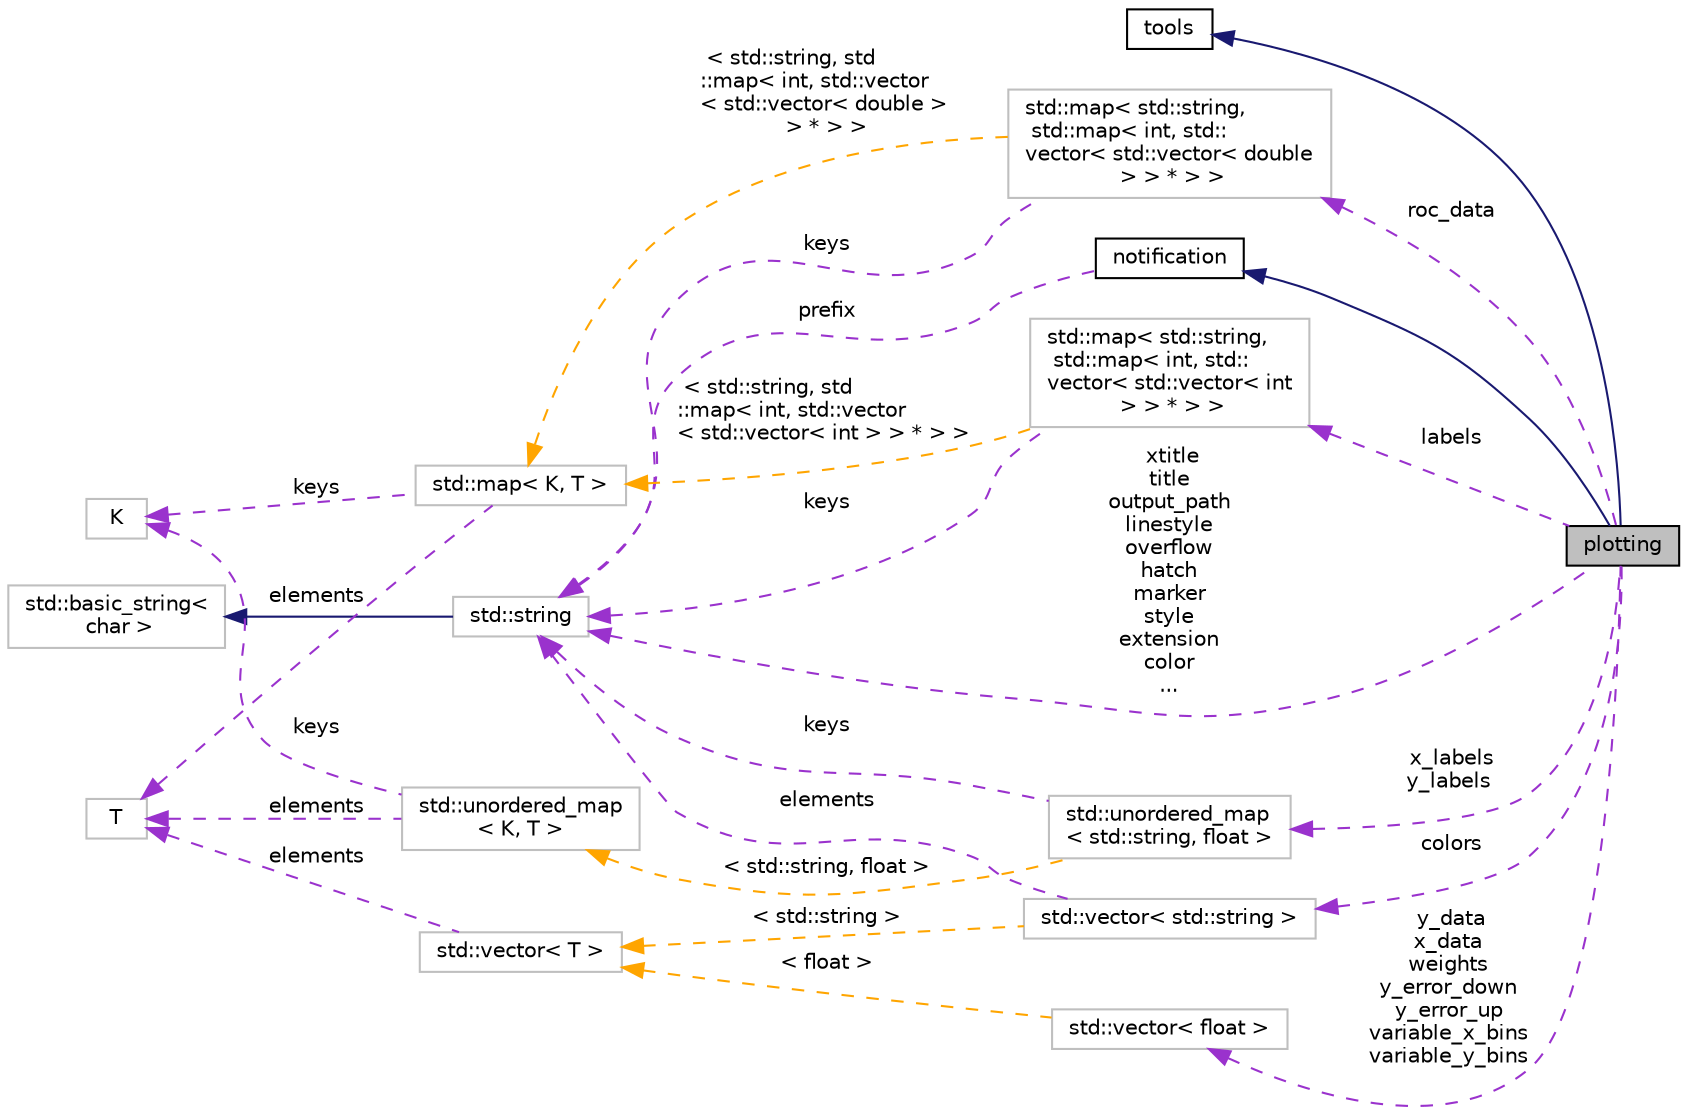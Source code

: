 digraph "plotting"
{
 // INTERACTIVE_SVG=YES
 // LATEX_PDF_SIZE
  edge [fontname="Helvetica",fontsize="10",labelfontname="Helvetica",labelfontsize="10"];
  node [fontname="Helvetica",fontsize="10",shape=record];
  rankdir="LR";
  Node1 [label="plotting",height=0.2,width=0.4,color="black", fillcolor="grey75", style="filled", fontcolor="black",tooltip="Provides functionality for creating and managing visualizations."];
  Node2 -> Node1 [dir="back",color="midnightblue",fontsize="10",style="solid",fontname="Helvetica"];
  Node2 [label="tools",height=0.2,width=0.4,color="black", fillcolor="white", style="filled",URL="$classtools.html",tooltip="Provides a wide range of utility functions used throughout the framework."];
  Node3 -> Node1 [dir="back",color="midnightblue",fontsize="10",style="solid",fontname="Helvetica"];
  Node3 [label="notification",height=0.2,width=0.4,color="black", fillcolor="white", style="filled",URL="$classnotification.html",tooltip="Provides logging and messaging functionality with various severity levels."];
  Node4 -> Node3 [dir="back",color="darkorchid3",fontsize="10",style="dashed",label=" prefix" ,fontname="Helvetica"];
  Node4 [label="std::string",height=0.2,width=0.4,color="grey75", fillcolor="white", style="filled",tooltip="STL class."];
  Node5 -> Node4 [dir="back",color="midnightblue",fontsize="10",style="solid",fontname="Helvetica"];
  Node5 [label="std::basic_string\<\l char \>",height=0.2,width=0.4,color="grey75", fillcolor="white", style="filled",tooltip="STL class."];
  Node6 -> Node1 [dir="back",color="darkorchid3",fontsize="10",style="dashed",label=" roc_data" ,fontname="Helvetica"];
  Node6 [label="std::map\< std::string,\l std::map\< int, std::\lvector\< std::vector\< double\l \> \> * \> \>",height=0.2,width=0.4,color="grey75", fillcolor="white", style="filled",tooltip=" "];
  Node4 -> Node6 [dir="back",color="darkorchid3",fontsize="10",style="dashed",label=" keys" ,fontname="Helvetica"];
  Node7 -> Node6 [dir="back",color="orange",fontsize="10",style="dashed",label=" \< std::string, std\l::map\< int, std::vector\l\< std::vector\< double \>\l \> * \> \>" ,fontname="Helvetica"];
  Node7 [label="std::map\< K, T \>",height=0.2,width=0.4,color="grey75", fillcolor="white", style="filled",tooltip="STL class."];
  Node8 -> Node7 [dir="back",color="darkorchid3",fontsize="10",style="dashed",label=" keys" ,fontname="Helvetica"];
  Node8 [label="K",height=0.2,width=0.4,color="grey75", fillcolor="white", style="filled",tooltip=" "];
  Node9 -> Node7 [dir="back",color="darkorchid3",fontsize="10",style="dashed",label=" elements" ,fontname="Helvetica"];
  Node9 [label="T",height=0.2,width=0.4,color="grey75", fillcolor="white", style="filled",tooltip=" "];
  Node4 -> Node1 [dir="back",color="darkorchid3",fontsize="10",style="dashed",label=" xtitle\ntitle\noutput_path\nlinestyle\noverflow\nhatch\nmarker\nstyle\nextension\ncolor\n..." ,fontname="Helvetica"];
  Node10 -> Node1 [dir="back",color="darkorchid3",fontsize="10",style="dashed",label=" x_labels\ny_labels" ,fontname="Helvetica"];
  Node10 [label="std::unordered_map\l\< std::string, float \>",height=0.2,width=0.4,color="grey75", fillcolor="white", style="filled",tooltip=" "];
  Node4 -> Node10 [dir="back",color="darkorchid3",fontsize="10",style="dashed",label=" keys" ,fontname="Helvetica"];
  Node11 -> Node10 [dir="back",color="orange",fontsize="10",style="dashed",label=" \< std::string, float \>" ,fontname="Helvetica"];
  Node11 [label="std::unordered_map\l\< K, T \>",height=0.2,width=0.4,color="grey75", fillcolor="white", style="filled",tooltip="STL class."];
  Node8 -> Node11 [dir="back",color="darkorchid3",fontsize="10",style="dashed",label=" keys" ,fontname="Helvetica"];
  Node9 -> Node11 [dir="back",color="darkorchid3",fontsize="10",style="dashed",label=" elements" ,fontname="Helvetica"];
  Node12 -> Node1 [dir="back",color="darkorchid3",fontsize="10",style="dashed",label=" y_data\nx_data\nweights\ny_error_down\ny_error_up\nvariable_x_bins\nvariable_y_bins" ,fontname="Helvetica"];
  Node12 [label="std::vector\< float \>",height=0.2,width=0.4,color="grey75", fillcolor="white", style="filled",tooltip=" "];
  Node13 -> Node12 [dir="back",color="orange",fontsize="10",style="dashed",label=" \< float \>" ,fontname="Helvetica"];
  Node13 [label="std::vector\< T \>",height=0.2,width=0.4,color="grey75", fillcolor="white", style="filled",tooltip="STL class."];
  Node9 -> Node13 [dir="back",color="darkorchid3",fontsize="10",style="dashed",label=" elements" ,fontname="Helvetica"];
  Node14 -> Node1 [dir="back",color="darkorchid3",fontsize="10",style="dashed",label=" labels" ,fontname="Helvetica"];
  Node14 [label="std::map\< std::string,\l std::map\< int, std::\lvector\< std::vector\< int\l \> \> * \> \>",height=0.2,width=0.4,color="grey75", fillcolor="white", style="filled",tooltip=" "];
  Node4 -> Node14 [dir="back",color="darkorchid3",fontsize="10",style="dashed",label=" keys" ,fontname="Helvetica"];
  Node7 -> Node14 [dir="back",color="orange",fontsize="10",style="dashed",label=" \< std::string, std\l::map\< int, std::vector\l\< std::vector\< int \> \> * \> \>" ,fontname="Helvetica"];
  Node15 -> Node1 [dir="back",color="darkorchid3",fontsize="10",style="dashed",label=" colors" ,fontname="Helvetica"];
  Node15 [label="std::vector\< std::string \>",height=0.2,width=0.4,color="grey75", fillcolor="white", style="filled",tooltip=" "];
  Node4 -> Node15 [dir="back",color="darkorchid3",fontsize="10",style="dashed",label=" elements" ,fontname="Helvetica"];
  Node13 -> Node15 [dir="back",color="orange",fontsize="10",style="dashed",label=" \< std::string \>" ,fontname="Helvetica"];
}

